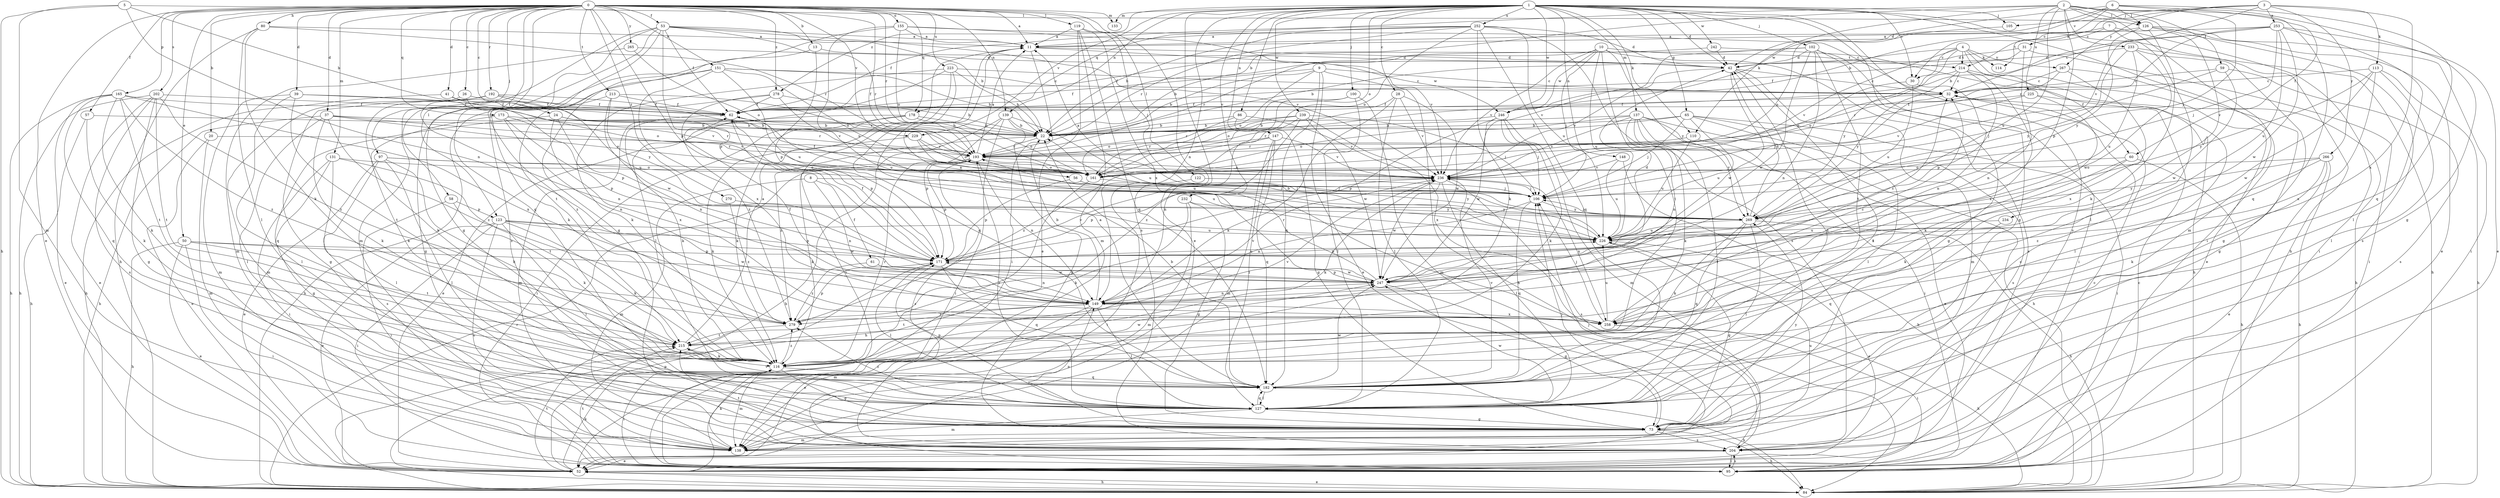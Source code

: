 strict digraph  {
0;
1;
2;
3;
4;
5;
6;
7;
8;
9;
10;
11;
13;
20;
22;
24;
26;
28;
30;
31;
32;
37;
39;
41;
42;
50;
52;
53;
56;
57;
58;
59;
60;
61;
62;
65;
73;
80;
84;
86;
95;
97;
100;
102;
105;
106;
110;
113;
114;
116;
119;
122;
123;
126;
127;
131;
133;
137;
138;
139;
147;
148;
149;
151;
155;
161;
165;
171;
173;
178;
182;
192;
193;
202;
204;
213;
214;
215;
223;
225;
226;
229;
232;
233;
234;
236;
239;
242;
246;
247;
252;
253;
258;
265;
266;
267;
269;
270;
278;
279;
0 -> 11  [label=a];
0 -> 13  [label=b];
0 -> 20  [label=b];
0 -> 24  [label=c];
0 -> 26  [label=c];
0 -> 37  [label=d];
0 -> 39  [label=d];
0 -> 41  [label=d];
0 -> 50  [label=e];
0 -> 52  [label=e];
0 -> 53  [label=f];
0 -> 56  [label=f];
0 -> 57  [label=f];
0 -> 58  [label=f];
0 -> 80  [label=h];
0 -> 97  [label=j];
0 -> 119  [label=l];
0 -> 122  [label=l];
0 -> 123  [label=l];
0 -> 131  [label=m];
0 -> 133  [label=m];
0 -> 139  [label=n];
0 -> 151  [label=o];
0 -> 155  [label=o];
0 -> 165  [label=p];
0 -> 171  [label=p];
0 -> 173  [label=q];
0 -> 178  [label=q];
0 -> 192  [label=r];
0 -> 193  [label=r];
0 -> 202  [label=s];
0 -> 204  [label=s];
0 -> 213  [label=t];
0 -> 223  [label=u];
0 -> 229  [label=v];
0 -> 265  [label=y];
0 -> 270  [label=z];
0 -> 278  [label=z];
1 -> 28  [label=c];
1 -> 30  [label=c];
1 -> 42  [label=d];
1 -> 52  [label=e];
1 -> 65  [label=g];
1 -> 73  [label=g];
1 -> 84  [label=h];
1 -> 86  [label=i];
1 -> 95  [label=i];
1 -> 100  [label=j];
1 -> 102  [label=j];
1 -> 105  [label=j];
1 -> 110  [label=k];
1 -> 133  [label=m];
1 -> 137  [label=m];
1 -> 139  [label=n];
1 -> 147  [label=n];
1 -> 148  [label=n];
1 -> 149  [label=n];
1 -> 161  [label=o];
1 -> 204  [label=s];
1 -> 229  [label=v];
1 -> 232  [label=v];
1 -> 239  [label=w];
1 -> 242  [label=w];
1 -> 246  [label=w];
1 -> 252  [label=x];
1 -> 278  [label=z];
2 -> 22  [label=b];
2 -> 59  [label=f];
2 -> 73  [label=g];
2 -> 110  [label=k];
2 -> 126  [label=l];
2 -> 138  [label=m];
2 -> 171  [label=p];
2 -> 178  [label=q];
2 -> 182  [label=q];
2 -> 225  [label=u];
2 -> 226  [label=u];
2 -> 233  [label=v];
2 -> 234  [label=v];
3 -> 105  [label=j];
3 -> 113  [label=k];
3 -> 114  [label=k];
3 -> 236  [label=v];
3 -> 253  [label=x];
3 -> 258  [label=x];
3 -> 266  [label=y];
3 -> 267  [label=y];
4 -> 22  [label=b];
4 -> 30  [label=c];
4 -> 52  [label=e];
4 -> 60  [label=f];
4 -> 114  [label=k];
4 -> 214  [label=t];
4 -> 236  [label=v];
4 -> 267  [label=y];
4 -> 269  [label=y];
5 -> 22  [label=b];
5 -> 84  [label=h];
5 -> 126  [label=l];
5 -> 138  [label=m];
5 -> 149  [label=n];
6 -> 22  [label=b];
6 -> 30  [label=c];
6 -> 42  [label=d];
6 -> 60  [label=f];
6 -> 106  [label=j];
6 -> 126  [label=l];
6 -> 182  [label=q];
6 -> 246  [label=w];
7 -> 31  [label=c];
7 -> 95  [label=i];
7 -> 127  [label=l];
7 -> 214  [label=t];
8 -> 61  [label=f];
8 -> 106  [label=j];
8 -> 138  [label=m];
8 -> 149  [label=n];
9 -> 22  [label=b];
9 -> 32  [label=c];
9 -> 52  [label=e];
9 -> 62  [label=f];
9 -> 84  [label=h];
9 -> 161  [label=o];
9 -> 182  [label=q];
10 -> 106  [label=j];
10 -> 193  [label=r];
10 -> 204  [label=s];
10 -> 214  [label=t];
10 -> 215  [label=t];
10 -> 226  [label=u];
10 -> 236  [label=v];
10 -> 246  [label=w];
10 -> 269  [label=y];
11 -> 42  [label=d];
11 -> 95  [label=i];
11 -> 246  [label=w];
13 -> 42  [label=d];
13 -> 171  [label=p];
13 -> 215  [label=t];
20 -> 52  [label=e];
20 -> 138  [label=m];
20 -> 193  [label=r];
22 -> 193  [label=r];
22 -> 279  [label=z];
24 -> 22  [label=b];
24 -> 127  [label=l];
24 -> 149  [label=n];
24 -> 193  [label=r];
24 -> 258  [label=x];
26 -> 62  [label=f];
26 -> 149  [label=n];
26 -> 171  [label=p];
28 -> 62  [label=f];
28 -> 116  [label=k];
28 -> 127  [label=l];
28 -> 236  [label=v];
28 -> 247  [label=w];
30 -> 149  [label=n];
30 -> 161  [label=o];
30 -> 226  [label=u];
31 -> 42  [label=d];
31 -> 62  [label=f];
31 -> 95  [label=i];
31 -> 149  [label=n];
32 -> 62  [label=f];
32 -> 106  [label=j];
37 -> 22  [label=b];
37 -> 84  [label=h];
37 -> 116  [label=k];
37 -> 127  [label=l];
37 -> 161  [label=o];
37 -> 236  [label=v];
37 -> 279  [label=z];
39 -> 62  [label=f];
39 -> 138  [label=m];
39 -> 182  [label=q];
39 -> 215  [label=t];
39 -> 236  [label=v];
41 -> 22  [label=b];
41 -> 62  [label=f];
41 -> 84  [label=h];
41 -> 161  [label=o];
42 -> 32  [label=c];
42 -> 127  [label=l];
42 -> 138  [label=m];
42 -> 236  [label=v];
42 -> 247  [label=w];
50 -> 52  [label=e];
50 -> 84  [label=h];
50 -> 95  [label=i];
50 -> 171  [label=p];
50 -> 215  [label=t];
50 -> 247  [label=w];
52 -> 32  [label=c];
52 -> 84  [label=h];
52 -> 116  [label=k];
52 -> 171  [label=p];
52 -> 215  [label=t];
53 -> 11  [label=a];
53 -> 22  [label=b];
53 -> 62  [label=f];
53 -> 73  [label=g];
53 -> 138  [label=m];
53 -> 171  [label=p];
53 -> 182  [label=q];
53 -> 193  [label=r];
53 -> 204  [label=s];
53 -> 236  [label=v];
56 -> 106  [label=j];
56 -> 171  [label=p];
56 -> 269  [label=y];
57 -> 22  [label=b];
57 -> 84  [label=h];
57 -> 116  [label=k];
58 -> 95  [label=i];
58 -> 116  [label=k];
58 -> 123  [label=p];
59 -> 32  [label=c];
59 -> 106  [label=j];
59 -> 204  [label=s];
59 -> 247  [label=w];
60 -> 84  [label=h];
60 -> 116  [label=k];
60 -> 161  [label=o];
60 -> 258  [label=x];
61 -> 149  [label=n];
61 -> 247  [label=w];
61 -> 279  [label=z];
62 -> 22  [label=b];
62 -> 116  [label=k];
62 -> 138  [label=m];
62 -> 171  [label=p];
65 -> 22  [label=b];
65 -> 95  [label=i];
65 -> 106  [label=j];
65 -> 127  [label=l];
65 -> 193  [label=r];
65 -> 204  [label=s];
65 -> 226  [label=u];
73 -> 32  [label=c];
73 -> 84  [label=h];
73 -> 106  [label=j];
73 -> 138  [label=m];
73 -> 149  [label=n];
73 -> 204  [label=s];
73 -> 269  [label=y];
80 -> 11  [label=a];
80 -> 84  [label=h];
80 -> 116  [label=k];
80 -> 127  [label=l];
80 -> 193  [label=r];
84 -> 52  [label=e];
84 -> 193  [label=r];
86 -> 22  [label=b];
86 -> 73  [label=g];
86 -> 161  [label=o];
86 -> 236  [label=v];
95 -> 32  [label=c];
95 -> 204  [label=s];
95 -> 215  [label=t];
97 -> 52  [label=e];
97 -> 116  [label=k];
97 -> 127  [label=l];
97 -> 161  [label=o];
97 -> 204  [label=s];
97 -> 226  [label=u];
100 -> 62  [label=f];
100 -> 127  [label=l];
100 -> 138  [label=m];
100 -> 161  [label=o];
102 -> 22  [label=b];
102 -> 42  [label=d];
102 -> 73  [label=g];
102 -> 95  [label=i];
102 -> 149  [label=n];
102 -> 215  [label=t];
102 -> 236  [label=v];
102 -> 247  [label=w];
105 -> 161  [label=o];
106 -> 11  [label=a];
106 -> 149  [label=n];
106 -> 182  [label=q];
106 -> 269  [label=y];
110 -> 52  [label=e];
110 -> 193  [label=r];
110 -> 226  [label=u];
113 -> 32  [label=c];
113 -> 84  [label=h];
113 -> 127  [label=l];
113 -> 247  [label=w];
113 -> 258  [label=x];
113 -> 269  [label=y];
116 -> 73  [label=g];
116 -> 95  [label=i];
116 -> 138  [label=m];
116 -> 182  [label=q];
116 -> 193  [label=r];
116 -> 247  [label=w];
116 -> 279  [label=z];
119 -> 11  [label=a];
119 -> 52  [label=e];
119 -> 106  [label=j];
119 -> 138  [label=m];
119 -> 182  [label=q];
119 -> 258  [label=x];
122 -> 95  [label=i];
122 -> 106  [label=j];
123 -> 52  [label=e];
123 -> 95  [label=i];
123 -> 116  [label=k];
123 -> 127  [label=l];
123 -> 171  [label=p];
123 -> 204  [label=s];
123 -> 226  [label=u];
123 -> 247  [label=w];
126 -> 11  [label=a];
126 -> 52  [label=e];
126 -> 95  [label=i];
126 -> 116  [label=k];
126 -> 204  [label=s];
126 -> 269  [label=y];
127 -> 73  [label=g];
127 -> 138  [label=m];
127 -> 171  [label=p];
127 -> 182  [label=q];
127 -> 193  [label=r];
127 -> 247  [label=w];
127 -> 279  [label=z];
131 -> 73  [label=g];
131 -> 95  [label=i];
131 -> 127  [label=l];
131 -> 161  [label=o];
131 -> 215  [label=t];
137 -> 22  [label=b];
137 -> 84  [label=h];
137 -> 95  [label=i];
137 -> 116  [label=k];
137 -> 127  [label=l];
137 -> 149  [label=n];
137 -> 161  [label=o];
137 -> 236  [label=v];
137 -> 269  [label=y];
138 -> 116  [label=k];
138 -> 226  [label=u];
139 -> 22  [label=b];
139 -> 73  [label=g];
139 -> 84  [label=h];
139 -> 95  [label=i];
139 -> 171  [label=p];
139 -> 226  [label=u];
147 -> 127  [label=l];
147 -> 138  [label=m];
147 -> 182  [label=q];
147 -> 193  [label=r];
147 -> 236  [label=v];
147 -> 279  [label=z];
148 -> 84  [label=h];
148 -> 226  [label=u];
148 -> 236  [label=v];
149 -> 22  [label=b];
149 -> 52  [label=e];
149 -> 62  [label=f];
149 -> 127  [label=l];
149 -> 138  [label=m];
149 -> 215  [label=t];
149 -> 236  [label=v];
149 -> 258  [label=x];
149 -> 279  [label=z];
151 -> 22  [label=b];
151 -> 32  [label=c];
151 -> 73  [label=g];
151 -> 116  [label=k];
151 -> 161  [label=o];
151 -> 226  [label=u];
151 -> 258  [label=x];
155 -> 11  [label=a];
155 -> 32  [label=c];
155 -> 73  [label=g];
155 -> 161  [label=o];
155 -> 226  [label=u];
155 -> 236  [label=v];
161 -> 62  [label=f];
161 -> 84  [label=h];
161 -> 106  [label=j];
165 -> 52  [label=e];
165 -> 62  [label=f];
165 -> 84  [label=h];
165 -> 116  [label=k];
165 -> 182  [label=q];
165 -> 215  [label=t];
165 -> 258  [label=x];
165 -> 279  [label=z];
171 -> 42  [label=d];
171 -> 62  [label=f];
171 -> 127  [label=l];
171 -> 182  [label=q];
171 -> 226  [label=u];
171 -> 236  [label=v];
171 -> 247  [label=w];
173 -> 22  [label=b];
173 -> 116  [label=k];
173 -> 149  [label=n];
173 -> 171  [label=p];
173 -> 193  [label=r];
178 -> 22  [label=b];
178 -> 52  [label=e];
178 -> 95  [label=i];
178 -> 116  [label=k];
178 -> 161  [label=o];
182 -> 11  [label=a];
182 -> 22  [label=b];
182 -> 42  [label=d];
182 -> 84  [label=h];
182 -> 127  [label=l];
182 -> 215  [label=t];
182 -> 236  [label=v];
182 -> 247  [label=w];
192 -> 62  [label=f];
192 -> 73  [label=g];
192 -> 116  [label=k];
192 -> 138  [label=m];
192 -> 226  [label=u];
192 -> 236  [label=v];
193 -> 11  [label=a];
193 -> 116  [label=k];
193 -> 149  [label=n];
193 -> 161  [label=o];
193 -> 171  [label=p];
193 -> 204  [label=s];
193 -> 236  [label=v];
202 -> 52  [label=e];
202 -> 62  [label=f];
202 -> 73  [label=g];
202 -> 84  [label=h];
202 -> 204  [label=s];
202 -> 215  [label=t];
202 -> 279  [label=z];
204 -> 52  [label=e];
204 -> 95  [label=i];
204 -> 106  [label=j];
204 -> 215  [label=t];
213 -> 62  [label=f];
213 -> 193  [label=r];
213 -> 247  [label=w];
213 -> 269  [label=y];
213 -> 279  [label=z];
214 -> 32  [label=c];
214 -> 84  [label=h];
214 -> 161  [label=o];
214 -> 171  [label=p];
214 -> 258  [label=x];
214 -> 269  [label=y];
215 -> 11  [label=a];
215 -> 116  [label=k];
215 -> 236  [label=v];
223 -> 22  [label=b];
223 -> 32  [label=c];
223 -> 95  [label=i];
223 -> 116  [label=k];
223 -> 127  [label=l];
223 -> 182  [label=q];
225 -> 62  [label=f];
225 -> 116  [label=k];
225 -> 127  [label=l];
225 -> 236  [label=v];
226 -> 22  [label=b];
226 -> 52  [label=e];
226 -> 73  [label=g];
226 -> 171  [label=p];
229 -> 116  [label=k];
229 -> 161  [label=o];
229 -> 193  [label=r];
229 -> 226  [label=u];
232 -> 73  [label=g];
232 -> 116  [label=k];
232 -> 138  [label=m];
232 -> 269  [label=y];
233 -> 42  [label=d];
233 -> 73  [label=g];
233 -> 84  [label=h];
233 -> 226  [label=u];
233 -> 247  [label=w];
233 -> 269  [label=y];
234 -> 182  [label=q];
234 -> 226  [label=u];
236 -> 106  [label=j];
236 -> 116  [label=k];
236 -> 127  [label=l];
236 -> 171  [label=p];
236 -> 204  [label=s];
236 -> 247  [label=w];
236 -> 258  [label=x];
239 -> 22  [label=b];
239 -> 106  [label=j];
239 -> 149  [label=n];
239 -> 193  [label=r];
239 -> 247  [label=w];
239 -> 258  [label=x];
239 -> 279  [label=z];
242 -> 42  [label=d];
242 -> 62  [label=f];
242 -> 84  [label=h];
246 -> 22  [label=b];
246 -> 106  [label=j];
246 -> 116  [label=k];
246 -> 138  [label=m];
246 -> 171  [label=p];
246 -> 247  [label=w];
247 -> 11  [label=a];
247 -> 32  [label=c];
247 -> 73  [label=g];
247 -> 149  [label=n];
247 -> 171  [label=p];
247 -> 193  [label=r];
252 -> 11  [label=a];
252 -> 22  [label=b];
252 -> 42  [label=d];
252 -> 62  [label=f];
252 -> 116  [label=k];
252 -> 161  [label=o];
252 -> 182  [label=q];
252 -> 193  [label=r];
252 -> 204  [label=s];
252 -> 226  [label=u];
253 -> 11  [label=a];
253 -> 22  [label=b];
253 -> 32  [label=c];
253 -> 52  [label=e];
253 -> 106  [label=j];
253 -> 127  [label=l];
253 -> 193  [label=r];
253 -> 226  [label=u];
253 -> 247  [label=w];
258 -> 32  [label=c];
258 -> 84  [label=h];
258 -> 95  [label=i];
258 -> 106  [label=j];
258 -> 226  [label=u];
265 -> 42  [label=d];
265 -> 138  [label=m];
265 -> 161  [label=o];
266 -> 52  [label=e];
266 -> 84  [label=h];
266 -> 116  [label=k];
266 -> 161  [label=o];
266 -> 269  [label=y];
266 -> 279  [label=z];
267 -> 32  [label=c];
267 -> 73  [label=g];
267 -> 193  [label=r];
267 -> 258  [label=x];
269 -> 42  [label=d];
269 -> 84  [label=h];
269 -> 106  [label=j];
269 -> 116  [label=k];
269 -> 127  [label=l];
269 -> 182  [label=q];
269 -> 226  [label=u];
270 -> 269  [label=y];
270 -> 279  [label=z];
278 -> 22  [label=b];
278 -> 62  [label=f];
278 -> 84  [label=h];
278 -> 226  [label=u];
278 -> 279  [label=z];
279 -> 171  [label=p];
279 -> 215  [label=t];
}

